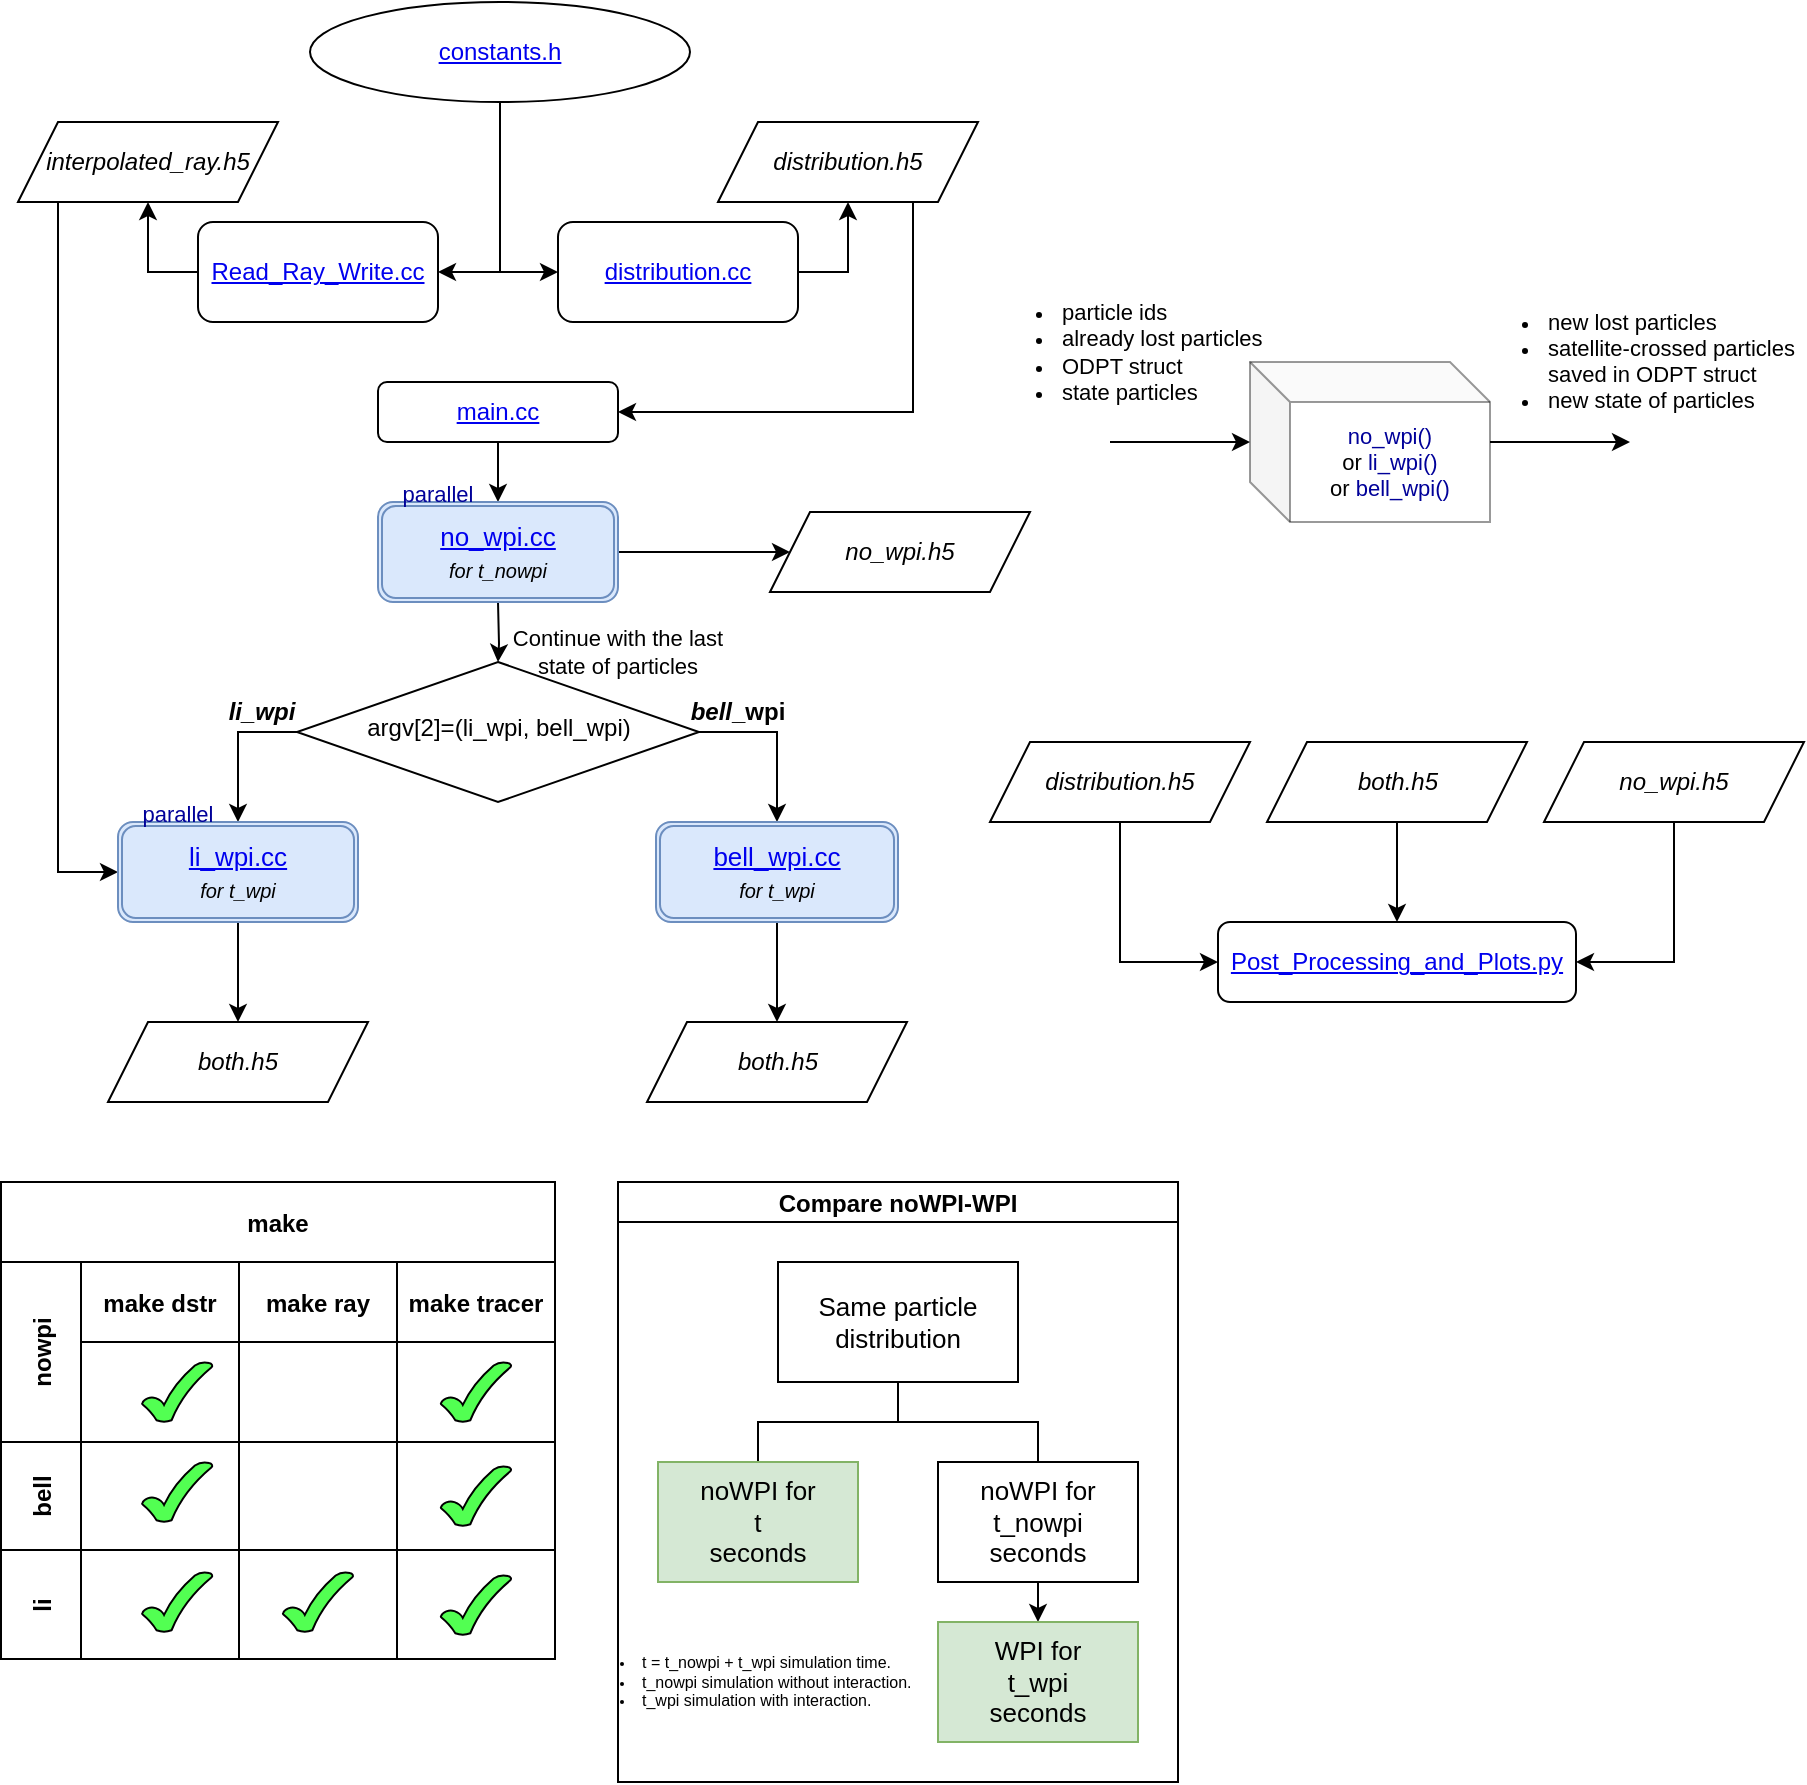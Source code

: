 <mxfile version="16.5.6" type="github">
  <diagram id="C5RBs43oDa-KdzZeNtuy" name="Page-1">
    <mxGraphModel dx="723" dy="355" grid="1" gridSize="10" guides="1" tooltips="1" connect="1" arrows="1" fold="1" page="1" pageScale="1" pageWidth="827" pageHeight="1169" math="0" shadow="0">
      <root>
        <mxCell id="WIyWlLk6GJQsqaUBKTNV-0" />
        <mxCell id="WIyWlLk6GJQsqaUBKTNV-1" parent="WIyWlLk6GJQsqaUBKTNV-0" />
        <mxCell id="YKpsX4Ho8cr_-5MnQuur-56" style="edgeStyle=orthogonalEdgeStyle;rounded=0;orthogonalLoop=1;jettySize=auto;html=1;exitX=0;exitY=0.5;exitDx=0;exitDy=0;entryX=0.5;entryY=1;entryDx=0;entryDy=0;fontSize=11;" parent="WIyWlLk6GJQsqaUBKTNV-1" source="WIyWlLk6GJQsqaUBKTNV-3" target="YKpsX4Ho8cr_-5MnQuur-53" edge="1">
          <mxGeometry relative="1" as="geometry" />
        </mxCell>
        <mxCell id="WIyWlLk6GJQsqaUBKTNV-3" value="&lt;a href=&quot;https://github.com/Vasichar11/Particle-Tracing-Earth/blob/main/Telescope/src/interpolation/Read_Ray_Write.cc&quot;&gt;Read_Ray_Write.cc&lt;/a&gt;" style="rounded=1;whiteSpace=wrap;html=1;fontSize=12;glass=0;strokeWidth=1;shadow=0;" parent="WIyWlLk6GJQsqaUBKTNV-1" vertex="1">
          <mxGeometry x="120" y="160" width="120" height="50" as="geometry" />
        </mxCell>
        <mxCell id="YKpsX4Ho8cr_-5MnQuur-57" style="edgeStyle=orthogonalEdgeStyle;rounded=0;orthogonalLoop=1;jettySize=auto;html=1;exitX=1;exitY=0.5;exitDx=0;exitDy=0;entryX=0.5;entryY=1;entryDx=0;entryDy=0;fontSize=11;" parent="WIyWlLk6GJQsqaUBKTNV-1" source="WIyWlLk6GJQsqaUBKTNV-7" target="YKpsX4Ho8cr_-5MnQuur-55" edge="1">
          <mxGeometry relative="1" as="geometry" />
        </mxCell>
        <mxCell id="WIyWlLk6GJQsqaUBKTNV-7" value="&lt;a href=&quot;https://github.com/Vasichar11/Particle-Tracing-Earth/blob/main/Telescope/src/distribution/distribution.cc&quot;&gt;distribution.cc&lt;/a&gt;" style="rounded=1;whiteSpace=wrap;html=1;fontSize=12;glass=0;strokeWidth=1;shadow=0;" parent="WIyWlLk6GJQsqaUBKTNV-1" vertex="1">
          <mxGeometry x="300" y="160" width="120" height="50" as="geometry" />
        </mxCell>
        <mxCell id="YKpsX4Ho8cr_-5MnQuur-24" style="edgeStyle=orthogonalEdgeStyle;rounded=0;orthogonalLoop=1;jettySize=auto;html=1;exitX=0.5;exitY=1;exitDx=0;exitDy=0;entryX=0.5;entryY=0;entryDx=0;entryDy=0;" parent="WIyWlLk6GJQsqaUBKTNV-1" source="WIyWlLk6GJQsqaUBKTNV-11" edge="1">
          <mxGeometry relative="1" as="geometry">
            <mxPoint x="270" y="300" as="targetPoint" />
          </mxGeometry>
        </mxCell>
        <mxCell id="WIyWlLk6GJQsqaUBKTNV-11" value="&lt;a href=&quot;https://github.com/Vasichar11/Particle-Tracing-Earth/blob/main/Telescope/src/tracer/main.cc&quot;&gt;main.cc&lt;/a&gt;" style="rounded=1;whiteSpace=wrap;html=1;fontSize=12;glass=0;strokeWidth=1;shadow=0;" parent="WIyWlLk6GJQsqaUBKTNV-1" vertex="1">
          <mxGeometry x="210" y="240" width="120" height="30" as="geometry" />
        </mxCell>
        <mxCell id="YKpsX4Ho8cr_-5MnQuur-46" style="edgeStyle=orthogonalEdgeStyle;rounded=0;orthogonalLoop=1;jettySize=auto;html=1;exitX=0.5;exitY=1;exitDx=0;exitDy=0;fontSize=12;" parent="WIyWlLk6GJQsqaUBKTNV-1" target="YKpsX4Ho8cr_-5MnQuur-4" edge="1">
          <mxGeometry relative="1" as="geometry">
            <mxPoint x="270" y="350" as="sourcePoint" />
          </mxGeometry>
        </mxCell>
        <mxCell id="j9RpM40QB2oZLk69nVbn-7" style="edgeStyle=orthogonalEdgeStyle;rounded=0;orthogonalLoop=1;jettySize=auto;html=1;exitX=1;exitY=0.5;exitDx=0;exitDy=0;entryX=0.5;entryY=0;entryDx=0;entryDy=0;fontSize=13;" parent="WIyWlLk6GJQsqaUBKTNV-1" source="YKpsX4Ho8cr_-5MnQuur-4" target="j9RpM40QB2oZLk69nVbn-3" edge="1">
          <mxGeometry relative="1" as="geometry" />
        </mxCell>
        <mxCell id="j9RpM40QB2oZLk69nVbn-10" style="edgeStyle=orthogonalEdgeStyle;rounded=0;orthogonalLoop=1;jettySize=auto;html=1;exitX=0;exitY=0.5;exitDx=0;exitDy=0;entryX=0.5;entryY=0;entryDx=0;entryDy=0;fontSize=13;" parent="WIyWlLk6GJQsqaUBKTNV-1" source="YKpsX4Ho8cr_-5MnQuur-4" target="j9RpM40QB2oZLk69nVbn-8" edge="1">
          <mxGeometry relative="1" as="geometry" />
        </mxCell>
        <mxCell id="YKpsX4Ho8cr_-5MnQuur-4" value="&lt;div&gt;argv[2]=(li_wpi, bell_wpi)&lt;br&gt;&lt;/div&gt;" style="rhombus;whiteSpace=wrap;html=1;shadow=0;fontFamily=Helvetica;fontSize=12;align=center;strokeWidth=1;spacing=6;spacingTop=-4;" parent="WIyWlLk6GJQsqaUBKTNV-1" vertex="1">
          <mxGeometry x="169.5" y="380" width="201" height="70" as="geometry" />
        </mxCell>
        <mxCell id="YKpsX4Ho8cr_-5MnQuur-29" value="&lt;a href=&quot;https://github.com/Vasichar11/Particle-Tracing-Earth/blob/main/Telescope/Post_processing_and_Plots.py&quot;&gt;Post_Processing_and_Plots.py&lt;/a&gt;" style="rounded=1;whiteSpace=wrap;html=1;fontSize=12;glass=0;strokeWidth=1;shadow=0;" parent="WIyWlLk6GJQsqaUBKTNV-1" vertex="1">
          <mxGeometry x="630" y="510" width="179" height="40" as="geometry" />
        </mxCell>
        <mxCell id="YKpsX4Ho8cr_-5MnQuur-38" value="&lt;b&gt;&lt;i&gt;bell&lt;/i&gt;_wpi&lt;/b&gt;" style="text;html=1;strokeColor=none;fillColor=none;align=center;verticalAlign=middle;whiteSpace=wrap;rounded=0;fontSize=12;" parent="WIyWlLk6GJQsqaUBKTNV-1" vertex="1">
          <mxGeometry x="360" y="390" width="60" height="30" as="geometry" />
        </mxCell>
        <mxCell id="YKpsX4Ho8cr_-5MnQuur-39" value="&lt;i&gt;&lt;b&gt;li_wpi&lt;/b&gt;&lt;/i&gt;" style="text;html=1;strokeColor=none;fillColor=none;align=center;verticalAlign=middle;whiteSpace=wrap;rounded=0;fontSize=12;" parent="WIyWlLk6GJQsqaUBKTNV-1" vertex="1">
          <mxGeometry x="121.5" y="390" width="60" height="30" as="geometry" />
        </mxCell>
        <mxCell id="YKpsX4Ho8cr_-5MnQuur-51" style="edgeStyle=orthogonalEdgeStyle;rounded=0;orthogonalLoop=1;jettySize=auto;html=1;exitX=0.5;exitY=1;exitDx=0;exitDy=0;entryX=0;entryY=0.5;entryDx=0;entryDy=0;fontSize=12;" parent="WIyWlLk6GJQsqaUBKTNV-1" source="YKpsX4Ho8cr_-5MnQuur-50" target="WIyWlLk6GJQsqaUBKTNV-7" edge="1">
          <mxGeometry relative="1" as="geometry" />
        </mxCell>
        <mxCell id="j9RpM40QB2oZLk69nVbn-14" style="edgeStyle=orthogonalEdgeStyle;rounded=0;orthogonalLoop=1;jettySize=auto;html=1;exitX=0.5;exitY=1;exitDx=0;exitDy=0;entryX=1;entryY=0.5;entryDx=0;entryDy=0;fontSize=11;fontColor=#000099;" parent="WIyWlLk6GJQsqaUBKTNV-1" source="YKpsX4Ho8cr_-5MnQuur-50" target="WIyWlLk6GJQsqaUBKTNV-3" edge="1">
          <mxGeometry relative="1" as="geometry" />
        </mxCell>
        <mxCell id="YKpsX4Ho8cr_-5MnQuur-50" value="&lt;a href=&quot;https://github.com/Vasichar11/Particle-Tracing-Earth/blob/main/Telescope/src/headers/constants.h&quot;&gt;constants.h&lt;/a&gt;" style="ellipse;whiteSpace=wrap;html=1;fontSize=12;" parent="WIyWlLk6GJQsqaUBKTNV-1" vertex="1">
          <mxGeometry x="176" y="50" width="190" height="50" as="geometry" />
        </mxCell>
        <mxCell id="YKpsX4Ho8cr_-5MnQuur-65" style="edgeStyle=orthogonalEdgeStyle;rounded=0;orthogonalLoop=1;jettySize=auto;html=1;exitX=0.25;exitY=1;exitDx=0;exitDy=0;entryX=0;entryY=0.5;entryDx=0;entryDy=0;fontSize=11;" parent="WIyWlLk6GJQsqaUBKTNV-1" source="YKpsX4Ho8cr_-5MnQuur-53" target="j9RpM40QB2oZLk69nVbn-8" edge="1">
          <mxGeometry relative="1" as="geometry">
            <Array as="points">
              <mxPoint x="50" y="150" />
              <mxPoint x="50" y="485" />
            </Array>
            <mxPoint x="70" y="460" as="targetPoint" />
          </mxGeometry>
        </mxCell>
        <mxCell id="YKpsX4Ho8cr_-5MnQuur-53" value="&lt;div&gt;&lt;font style=&quot;font-size: 12px&quot;&gt;&lt;i&gt;interpolated_ray.h5 &lt;br&gt;&lt;/i&gt;&lt;/font&gt;&lt;/div&gt;" style="shape=parallelogram;perimeter=parallelogramPerimeter;whiteSpace=wrap;html=1;fixedSize=1;fontSize=12;" parent="WIyWlLk6GJQsqaUBKTNV-1" vertex="1">
          <mxGeometry x="30" y="110" width="130" height="40" as="geometry" />
        </mxCell>
        <mxCell id="YKpsX4Ho8cr_-5MnQuur-58" style="edgeStyle=orthogonalEdgeStyle;rounded=0;orthogonalLoop=1;jettySize=auto;html=1;exitX=0.75;exitY=1;exitDx=0;exitDy=0;entryX=1;entryY=0.5;entryDx=0;entryDy=0;fontSize=11;" parent="WIyWlLk6GJQsqaUBKTNV-1" source="YKpsX4Ho8cr_-5MnQuur-55" target="WIyWlLk6GJQsqaUBKTNV-11" edge="1">
          <mxGeometry relative="1" as="geometry" />
        </mxCell>
        <mxCell id="YKpsX4Ho8cr_-5MnQuur-55" value="&lt;div&gt;&lt;font style=&quot;font-size: 12px&quot;&gt;&lt;i&gt;&lt;font style=&quot;font-size: 12px&quot;&gt;distribution.h5&lt;br&gt;&lt;/font&gt;&lt;/i&gt;&lt;/font&gt;&lt;/div&gt;" style="shape=parallelogram;perimeter=parallelogramPerimeter;whiteSpace=wrap;html=1;fixedSize=1;fontSize=12;" parent="WIyWlLk6GJQsqaUBKTNV-1" vertex="1">
          <mxGeometry x="380" y="110" width="130" height="40" as="geometry" />
        </mxCell>
        <mxCell id="YKpsX4Ho8cr_-5MnQuur-64" value="Continue with the last state of particles" style="text;html=1;strokeColor=none;fillColor=none;align=center;verticalAlign=middle;whiteSpace=wrap;rounded=0;fontSize=11;" parent="WIyWlLk6GJQsqaUBKTNV-1" vertex="1">
          <mxGeometry x="270" y="360" width="120" height="30" as="geometry" />
        </mxCell>
        <mxCell id="-YGpuqABr9hIoaa6Peu--0" value="make" style="shape=table;childLayout=tableLayout;startSize=40;collapsible=0;recursiveResize=0;expand=0;fontStyle=1;" parent="WIyWlLk6GJQsqaUBKTNV-1" vertex="1">
          <mxGeometry x="21.5" y="640" width="277" height="238.5" as="geometry" />
        </mxCell>
        <mxCell id="-YGpuqABr9hIoaa6Peu--1" value="nowpi" style="shape=tableRow;horizontal=0;startSize=40;swimlaneHead=0;swimlaneBody=0;top=0;left=0;bottom=0;right=0;dropTarget=0;fillColor=none;collapsible=0;recursiveResize=0;expand=0;fontStyle=1;" parent="-YGpuqABr9hIoaa6Peu--0" vertex="1">
          <mxGeometry y="40" width="277" height="90" as="geometry" />
        </mxCell>
        <mxCell id="-YGpuqABr9hIoaa6Peu--2" value="make dstr" style="swimlane;swimlaneHead=0;swimlaneBody=0;fontStyle=0;connectable=0;fillColor=none;startSize=40;collapsible=0;recursiveResize=0;expand=0;fontStyle=1;" parent="-YGpuqABr9hIoaa6Peu--1" vertex="1">
          <mxGeometry x="40" width="79" height="90" as="geometry">
            <mxRectangle width="79" height="90" as="alternateBounds" />
          </mxGeometry>
        </mxCell>
        <mxCell id="-YGpuqABr9hIoaa6Peu--19" value="" style="verticalLabelPosition=bottom;verticalAlign=top;html=1;shape=mxgraph.basic.tick;fillColor=#52FF52;" parent="-YGpuqABr9hIoaa6Peu--2" vertex="1">
          <mxGeometry x="30.53" y="50" width="35.19" height="30" as="geometry" />
        </mxCell>
        <mxCell id="-YGpuqABr9hIoaa6Peu--3" value="make ray" style="swimlane;swimlaneHead=0;swimlaneBody=0;fontStyle=0;connectable=0;fillColor=none;startSize=40;collapsible=0;recursiveResize=0;expand=0;fontStyle=1;" parent="-YGpuqABr9hIoaa6Peu--1" vertex="1">
          <mxGeometry x="119" width="79" height="90" as="geometry">
            <mxRectangle width="79" height="90" as="alternateBounds" />
          </mxGeometry>
        </mxCell>
        <mxCell id="-YGpuqABr9hIoaa6Peu--4" value="make tracer" style="swimlane;swimlaneHead=0;swimlaneBody=0;fontStyle=0;connectable=0;fillColor=none;startSize=40;collapsible=0;recursiveResize=0;expand=0;fontStyle=1;" parent="-YGpuqABr9hIoaa6Peu--1" vertex="1">
          <mxGeometry x="198" width="79" height="90" as="geometry">
            <mxRectangle width="79" height="90" as="alternateBounds" />
          </mxGeometry>
        </mxCell>
        <mxCell id="-YGpuqABr9hIoaa6Peu--24" value="" style="verticalLabelPosition=bottom;verticalAlign=top;html=1;shape=mxgraph.basic.tick;fillColor=#52FF52;" parent="-YGpuqABr9hIoaa6Peu--4" vertex="1">
          <mxGeometry x="21.91" y="50" width="35.19" height="30" as="geometry" />
        </mxCell>
        <mxCell id="-YGpuqABr9hIoaa6Peu--5" value="bell" style="shape=tableRow;horizontal=0;startSize=40;swimlaneHead=0;swimlaneBody=0;top=0;left=0;bottom=0;right=0;dropTarget=0;fillColor=none;collapsible=0;recursiveResize=0;expand=0;fontStyle=1;" parent="-YGpuqABr9hIoaa6Peu--0" vertex="1">
          <mxGeometry y="130" width="277" height="54" as="geometry" />
        </mxCell>
        <mxCell id="-YGpuqABr9hIoaa6Peu--6" value="" style="swimlane;swimlaneHead=0;swimlaneBody=0;fontStyle=0;connectable=0;fillColor=none;startSize=0;collapsible=0;recursiveResize=0;expand=0;fontStyle=1;" parent="-YGpuqABr9hIoaa6Peu--5" vertex="1">
          <mxGeometry x="40" width="79" height="54" as="geometry">
            <mxRectangle width="79" height="54" as="alternateBounds" />
          </mxGeometry>
        </mxCell>
        <mxCell id="-YGpuqABr9hIoaa6Peu--21" value="" style="verticalLabelPosition=bottom;verticalAlign=top;html=1;shape=mxgraph.basic.tick;fillColor=#52FF52;" parent="-YGpuqABr9hIoaa6Peu--6" vertex="1">
          <mxGeometry x="30.53" y="10" width="35.19" height="30" as="geometry" />
        </mxCell>
        <mxCell id="-YGpuqABr9hIoaa6Peu--7" value="" style="swimlane;swimlaneHead=0;swimlaneBody=0;fontStyle=0;connectable=0;fillColor=none;startSize=0;collapsible=0;recursiveResize=0;expand=0;fontStyle=1;" parent="-YGpuqABr9hIoaa6Peu--5" vertex="1">
          <mxGeometry x="119" width="79" height="54" as="geometry">
            <mxRectangle width="79" height="54" as="alternateBounds" />
          </mxGeometry>
        </mxCell>
        <mxCell id="-YGpuqABr9hIoaa6Peu--8" value="" style="swimlane;swimlaneHead=0;swimlaneBody=0;fontStyle=0;connectable=0;fillColor=none;startSize=0;collapsible=0;recursiveResize=0;expand=0;fontStyle=1;" parent="-YGpuqABr9hIoaa6Peu--5" vertex="1">
          <mxGeometry x="198" width="79" height="54" as="geometry">
            <mxRectangle width="79" height="54" as="alternateBounds" />
          </mxGeometry>
        </mxCell>
        <mxCell id="-YGpuqABr9hIoaa6Peu--23" value="" style="verticalLabelPosition=bottom;verticalAlign=top;html=1;shape=mxgraph.basic.tick;fillColor=#52FF52;" parent="-YGpuqABr9hIoaa6Peu--8" vertex="1">
          <mxGeometry x="21.91" y="12" width="35.19" height="30" as="geometry" />
        </mxCell>
        <mxCell id="-YGpuqABr9hIoaa6Peu--9" value="li" style="shape=tableRow;horizontal=0;startSize=40;swimlaneHead=0;swimlaneBody=0;top=0;left=0;bottom=0;right=0;dropTarget=0;fillColor=none;collapsible=0;recursiveResize=0;expand=0;fontStyle=1;" parent="-YGpuqABr9hIoaa6Peu--0" vertex="1">
          <mxGeometry y="184" width="277" height="55" as="geometry" />
        </mxCell>
        <mxCell id="-YGpuqABr9hIoaa6Peu--10" value="" style="swimlane;swimlaneHead=0;swimlaneBody=0;fontStyle=0;connectable=0;fillColor=none;startSize=0;collapsible=0;recursiveResize=0;expand=0;fontStyle=1;" parent="-YGpuqABr9hIoaa6Peu--9" vertex="1">
          <mxGeometry x="40" width="79" height="55" as="geometry">
            <mxRectangle width="79" height="55" as="alternateBounds" />
          </mxGeometry>
        </mxCell>
        <mxCell id="-YGpuqABr9hIoaa6Peu--20" value="" style="verticalLabelPosition=bottom;verticalAlign=top;html=1;shape=mxgraph.basic.tick;fillColor=#52FF52;" parent="-YGpuqABr9hIoaa6Peu--10" vertex="1">
          <mxGeometry x="30.53" y="11" width="35.19" height="30" as="geometry" />
        </mxCell>
        <mxCell id="-YGpuqABr9hIoaa6Peu--11" value="" style="swimlane;swimlaneHead=0;swimlaneBody=0;fontStyle=0;connectable=0;fillColor=none;startSize=0;collapsible=0;recursiveResize=0;expand=0;fontStyle=1;" parent="-YGpuqABr9hIoaa6Peu--9" vertex="1">
          <mxGeometry x="119" width="79" height="55" as="geometry">
            <mxRectangle width="79" height="55" as="alternateBounds" />
          </mxGeometry>
        </mxCell>
        <mxCell id="-YGpuqABr9hIoaa6Peu--25" value="" style="verticalLabelPosition=bottom;verticalAlign=top;html=1;shape=mxgraph.basic.tick;fillColor=#52FF52;" parent="-YGpuqABr9hIoaa6Peu--11" vertex="1">
          <mxGeometry x="21.91" y="11" width="35.19" height="30" as="geometry" />
        </mxCell>
        <mxCell id="-YGpuqABr9hIoaa6Peu--12" value="" style="swimlane;swimlaneHead=0;swimlaneBody=0;fontStyle=0;connectable=0;fillColor=none;startSize=0;collapsible=0;recursiveResize=0;expand=0;fontStyle=1;" parent="-YGpuqABr9hIoaa6Peu--9" vertex="1">
          <mxGeometry x="198" width="79" height="55" as="geometry">
            <mxRectangle width="79" height="55" as="alternateBounds" />
          </mxGeometry>
        </mxCell>
        <mxCell id="-YGpuqABr9hIoaa6Peu--22" value="" style="verticalLabelPosition=bottom;verticalAlign=top;html=1;shape=mxgraph.basic.tick;fillColor=#52FF52;" parent="-YGpuqABr9hIoaa6Peu--12" vertex="1">
          <mxGeometry x="21.91" y="12.5" width="35.19" height="30" as="geometry" />
        </mxCell>
        <mxCell id="-YGpuqABr9hIoaa6Peu--100" value="&lt;ul&gt;&lt;li&gt;&lt;br&gt;&lt;/li&gt;&lt;/ul&gt;" style="text;strokeColor=none;fillColor=none;html=1;whiteSpace=wrap;verticalAlign=middle;overflow=hidden;" parent="WIyWlLk6GJQsqaUBKTNV-1" vertex="1">
          <mxGeometry x="436" y="655" width="100" height="80" as="geometry" />
        </mxCell>
        <mxCell id="-YGpuqABr9hIoaa6Peu--101" value="Compare noWPI-WPI" style="swimlane;startSize=20;horizontal=1;containerType=tree;newEdgeStyle={&quot;edgeStyle&quot;:&quot;elbowEdgeStyle&quot;,&quot;startArrow&quot;:&quot;none&quot;,&quot;endArrow&quot;:&quot;none&quot;};fillColor=#FFFFFF;" parent="WIyWlLk6GJQsqaUBKTNV-1" vertex="1">
          <mxGeometry x="330" y="640" width="280" height="300" as="geometry" />
        </mxCell>
        <mxCell id="-YGpuqABr9hIoaa6Peu--102" value="" style="edgeStyle=elbowEdgeStyle;elbow=vertical;startArrow=none;endArrow=none;rounded=0;" parent="-YGpuqABr9hIoaa6Peu--101" source="-YGpuqABr9hIoaa6Peu--104" target="-YGpuqABr9hIoaa6Peu--105" edge="1">
          <mxGeometry relative="1" as="geometry" />
        </mxCell>
        <mxCell id="-YGpuqABr9hIoaa6Peu--103" value="" style="edgeStyle=elbowEdgeStyle;elbow=vertical;startArrow=none;endArrow=none;rounded=0;" parent="-YGpuqABr9hIoaa6Peu--101" source="-YGpuqABr9hIoaa6Peu--104" target="-YGpuqABr9hIoaa6Peu--106" edge="1">
          <mxGeometry relative="1" as="geometry" />
        </mxCell>
        <UserObject label="&lt;font style=&quot;font-size: 13px&quot;&gt;Same particle distribution&lt;/font&gt;" treeRoot="1" id="-YGpuqABr9hIoaa6Peu--104">
          <mxCell style="whiteSpace=wrap;html=1;align=center;treeFolding=1;treeMoving=1;newEdgeStyle={&quot;edgeStyle&quot;:&quot;elbowEdgeStyle&quot;,&quot;startArrow&quot;:&quot;none&quot;,&quot;endArrow&quot;:&quot;none&quot;};fillColor=#FFFFFF;" parent="-YGpuqABr9hIoaa6Peu--101" vertex="1">
            <mxGeometry x="80" y="40" width="120" height="60" as="geometry" />
          </mxCell>
        </UserObject>
        <mxCell id="-YGpuqABr9hIoaa6Peu--105" value="&lt;div style=&quot;font-size: 13px&quot;&gt;&lt;font style=&quot;font-size: 13px&quot;&gt;noWPI for &lt;br&gt;&lt;/font&gt;&lt;/div&gt;&lt;div style=&quot;font-size: 13px&quot;&gt;&lt;font style=&quot;font-size: 13px&quot;&gt;t&lt;br&gt;&lt;/font&gt;&lt;/div&gt;&lt;div style=&quot;font-size: 13px&quot;&gt;&lt;font style=&quot;font-size: 13px&quot;&gt;seconds&lt;br&gt;&lt;/font&gt;&lt;/div&gt;" style="whiteSpace=wrap;html=1;align=center;verticalAlign=middle;treeFolding=1;treeMoving=1;newEdgeStyle={&quot;edgeStyle&quot;:&quot;elbowEdgeStyle&quot;,&quot;startArrow&quot;:&quot;none&quot;,&quot;endArrow&quot;:&quot;none&quot;};fillColor=#d5e8d4;strokeColor=#82b366;" parent="-YGpuqABr9hIoaa6Peu--101" vertex="1">
          <mxGeometry x="20" y="140" width="100" height="60" as="geometry" />
        </mxCell>
        <mxCell id="-YGpuqABr9hIoaa6Peu--108" style="edgeStyle=orthogonalEdgeStyle;rounded=0;orthogonalLoop=1;jettySize=auto;html=1;exitX=0.5;exitY=1;exitDx=0;exitDy=0;entryX=0.5;entryY=0;entryDx=0;entryDy=0;fontSize=13;" parent="-YGpuqABr9hIoaa6Peu--101" source="-YGpuqABr9hIoaa6Peu--106" target="-YGpuqABr9hIoaa6Peu--107" edge="1">
          <mxGeometry relative="1" as="geometry" />
        </mxCell>
        <mxCell id="-YGpuqABr9hIoaa6Peu--106" value="&lt;div style=&quot;font-size: 13px&quot;&gt;&lt;font style=&quot;font-size: 13px&quot;&gt;noWPI for &lt;br&gt;&lt;/font&gt;&lt;/div&gt;&lt;div style=&quot;font-size: 13px&quot;&gt;&lt;font style=&quot;font-size: 13px&quot;&gt;t_nowpi &lt;br&gt;&lt;/font&gt;&lt;/div&gt;&lt;div style=&quot;font-size: 13px&quot;&gt;&lt;font style=&quot;font-size: 13px&quot;&gt;seconds&lt;/font&gt;&lt;/div&gt;" style="whiteSpace=wrap;html=1;align=center;verticalAlign=middle;treeFolding=1;treeMoving=1;newEdgeStyle={&quot;edgeStyle&quot;:&quot;elbowEdgeStyle&quot;,&quot;startArrow&quot;:&quot;none&quot;,&quot;endArrow&quot;:&quot;none&quot;};fillColor=#FFFFFF;" parent="-YGpuqABr9hIoaa6Peu--101" vertex="1">
          <mxGeometry x="160" y="140" width="100" height="60" as="geometry" />
        </mxCell>
        <mxCell id="-YGpuqABr9hIoaa6Peu--107" value="&lt;div style=&quot;font-size: 13px&quot;&gt;&lt;font style=&quot;font-size: 13px&quot;&gt;WPI for&lt;/font&gt;&lt;/div&gt;&lt;div style=&quot;font-size: 13px&quot;&gt;&lt;font style=&quot;font-size: 13px&quot;&gt;t_wpi &lt;br&gt;&lt;/font&gt;&lt;/div&gt;&lt;div style=&quot;font-size: 13px&quot;&gt;&lt;font style=&quot;font-size: 13px&quot;&gt;seconds&lt;br&gt;&lt;/font&gt;&lt;/div&gt;" style="whiteSpace=wrap;html=1;align=center;verticalAlign=middle;treeFolding=1;treeMoving=1;newEdgeStyle={&quot;edgeStyle&quot;:&quot;elbowEdgeStyle&quot;,&quot;startArrow&quot;:&quot;none&quot;,&quot;endArrow&quot;:&quot;none&quot;};fillColor=#d5e8d4;strokeColor=#82b366;" parent="-YGpuqABr9hIoaa6Peu--101" vertex="1">
          <mxGeometry x="160" y="220" width="100" height="60" as="geometry" />
        </mxCell>
        <mxCell id="-YGpuqABr9hIoaa6Peu--109" value="&lt;ul style=&quot;font-size: 8px&quot;&gt;&lt;li&gt;&lt;font style=&quot;font-size: 8px&quot;&gt;t = t_nowpi + t_wpi simulation time.&lt;br&gt;&lt;/font&gt;&lt;/li&gt;&lt;li&gt;&lt;font style=&quot;font-size: 8px&quot;&gt;t_nowpi simulation without interaction.&lt;br&gt;&lt;/font&gt;&lt;/li&gt;&lt;li&gt;&lt;font style=&quot;font-size: 8px&quot;&gt;t_wpi simulation with interaction.&lt;br&gt;&lt;/font&gt;&lt;/li&gt;&lt;/ul&gt;" style="text;strokeColor=none;fillColor=none;html=1;whiteSpace=wrap;verticalAlign=middle;overflow=hidden;fontSize=13;" parent="-YGpuqABr9hIoaa6Peu--101" vertex="1">
          <mxGeometry x="-30" y="205" width="200" height="90" as="geometry" />
        </mxCell>
        <mxCell id="_-sZunUBoSVdFQu77xVK-7" style="edgeStyle=orthogonalEdgeStyle;rounded=0;orthogonalLoop=1;jettySize=auto;html=1;exitX=0.5;exitY=1;exitDx=0;exitDy=0;entryX=0.5;entryY=0;entryDx=0;entryDy=0;fontSize=12;" edge="1" parent="WIyWlLk6GJQsqaUBKTNV-1" source="j9RpM40QB2oZLk69nVbn-3" target="_-sZunUBoSVdFQu77xVK-5">
          <mxGeometry relative="1" as="geometry" />
        </mxCell>
        <mxCell id="j9RpM40QB2oZLk69nVbn-3" value="&lt;div&gt;&lt;a href=&quot;https://github.com/Vasichar11/Particle-Tracing-Earth/blob/main/Telescope/src/tracer/bell_wpi.cc&quot;&gt;bell_wpi.cc&lt;/a&gt;&lt;/div&gt;&lt;div&gt;&lt;font style=&quot;font-size: 10px&quot;&gt;&lt;i&gt;for t_wpi&lt;/i&gt;&lt;/font&gt;&lt;/div&gt;" style="shape=ext;double=1;rounded=1;whiteSpace=wrap;html=1;fontSize=13;fillColor=#dae8fc;strokeColor=#6c8ebf;" parent="WIyWlLk6GJQsqaUBKTNV-1" vertex="1">
          <mxGeometry x="349" y="460" width="121" height="50" as="geometry" />
        </mxCell>
        <mxCell id="_-sZunUBoSVdFQu77xVK-8" style="edgeStyle=orthogonalEdgeStyle;rounded=0;orthogonalLoop=1;jettySize=auto;html=1;exitX=0.5;exitY=1;exitDx=0;exitDy=0;entryX=0.5;entryY=0;entryDx=0;entryDy=0;fontSize=12;" edge="1" parent="WIyWlLk6GJQsqaUBKTNV-1" source="j9RpM40QB2oZLk69nVbn-8" target="_-sZunUBoSVdFQu77xVK-1">
          <mxGeometry relative="1" as="geometry" />
        </mxCell>
        <mxCell id="j9RpM40QB2oZLk69nVbn-8" value="&lt;div&gt;&lt;a href=&quot;https://github.com/Vasichar11/Particle-Tracing-Earth/blob/main/Telescope/src/tracer/li_wpi.cc&quot;&gt;li_wpi.cc&lt;/a&gt;&lt;/div&gt;&lt;div&gt;&lt;font style=&quot;font-size: 10px&quot;&gt;&lt;i&gt;for t_wpi&lt;/i&gt;&lt;/font&gt;&lt;/div&gt;" style="shape=ext;double=1;rounded=1;whiteSpace=wrap;html=1;fontSize=13;fillColor=#dae8fc;strokeColor=#6c8ebf;" parent="WIyWlLk6GJQsqaUBKTNV-1" vertex="1">
          <mxGeometry x="80" y="460" width="120" height="50" as="geometry" />
        </mxCell>
        <mxCell id="j9RpM40QB2oZLk69nVbn-13" value="&lt;font style=&quot;font-size: 11px&quot; color=&quot;#000099&quot;&gt;parallel&lt;/font&gt;" style="text;html=1;strokeColor=none;fillColor=none;align=center;verticalAlign=middle;whiteSpace=wrap;rounded=0;fontSize=13;opacity=40;" parent="WIyWlLk6GJQsqaUBKTNV-1" vertex="1">
          <mxGeometry x="80" y="440" width="60" height="30" as="geometry" />
        </mxCell>
        <mxCell id="_-sZunUBoSVdFQu77xVK-2" style="edgeStyle=orthogonalEdgeStyle;rounded=0;orthogonalLoop=1;jettySize=auto;html=1;exitX=1;exitY=0.5;exitDx=0;exitDy=0;entryX=0;entryY=0.5;entryDx=0;entryDy=0;" edge="1" parent="WIyWlLk6GJQsqaUBKTNV-1" source="j9RpM40QB2oZLk69nVbn-15" target="_-sZunUBoSVdFQu77xVK-0">
          <mxGeometry relative="1" as="geometry" />
        </mxCell>
        <mxCell id="j9RpM40QB2oZLk69nVbn-15" value="&lt;div&gt;&lt;a href=&quot;https://github.com/Vasichar11/Particle-Tracing-Earth/blob/main/Telescope/src/tracer/no_wpi.cc&quot;&gt;no_wpi.cc&lt;/a&gt;&lt;/div&gt;&lt;div&gt;&lt;font style=&quot;font-size: 10px&quot;&gt;&lt;i&gt;for t_nowpi&lt;/i&gt;&lt;/font&gt;&lt;/div&gt;" style="shape=ext;double=1;rounded=1;whiteSpace=wrap;html=1;fontSize=13;fillColor=#dae8fc;strokeColor=#6c8ebf;" parent="WIyWlLk6GJQsqaUBKTNV-1" vertex="1">
          <mxGeometry x="210" y="300" width="120" height="50" as="geometry" />
        </mxCell>
        <mxCell id="j9RpM40QB2oZLk69nVbn-16" value="&lt;font style=&quot;font-size: 11px&quot; color=&quot;#000099&quot;&gt;parallel&lt;/font&gt;" style="text;html=1;strokeColor=none;fillColor=none;align=center;verticalAlign=middle;whiteSpace=wrap;rounded=0;fontSize=13;opacity=40;" parent="WIyWlLk6GJQsqaUBKTNV-1" vertex="1">
          <mxGeometry x="210" y="280" width="60" height="30" as="geometry" />
        </mxCell>
        <mxCell id="j9RpM40QB2oZLk69nVbn-23" value="&lt;div&gt;no_wpi()&lt;/div&gt;&lt;div&gt;&lt;font color=&quot;#000000&quot;&gt;or&lt;/font&gt; li_wpi()&lt;/div&gt;&lt;div&gt;&lt;font color=&quot;#000000&quot;&gt;or&lt;/font&gt; bell_wpi()&lt;/div&gt;" style="shape=cube;whiteSpace=wrap;html=1;boundedLbl=1;backgroundOutline=1;darkOpacity=0.05;darkOpacity2=0.1;fontSize=11;fontColor=#000099;opacity=40;" parent="WIyWlLk6GJQsqaUBKTNV-1" vertex="1">
          <mxGeometry x="646" y="230" width="120" height="80" as="geometry" />
        </mxCell>
        <mxCell id="j9RpM40QB2oZLk69nVbn-24" value="" style="endArrow=classic;html=1;rounded=0;fontSize=11;fontColor=#000000;" parent="WIyWlLk6GJQsqaUBKTNV-1" target="j9RpM40QB2oZLk69nVbn-23" edge="1">
          <mxGeometry width="50" height="50" relative="1" as="geometry">
            <mxPoint x="576" y="270" as="sourcePoint" />
            <mxPoint x="556" y="250" as="targetPoint" />
            <Array as="points" />
          </mxGeometry>
        </mxCell>
        <mxCell id="j9RpM40QB2oZLk69nVbn-25" value="" style="endArrow=classic;html=1;rounded=0;fontSize=11;fontColor=#000000;" parent="WIyWlLk6GJQsqaUBKTNV-1" edge="1">
          <mxGeometry width="50" height="50" relative="1" as="geometry">
            <mxPoint x="766" y="270" as="sourcePoint" />
            <mxPoint x="836" y="270" as="targetPoint" />
            <Array as="points" />
          </mxGeometry>
        </mxCell>
        <mxCell id="j9RpM40QB2oZLk69nVbn-27" value="&lt;ul&gt;&lt;li&gt;particle ids&lt;br&gt;&lt;/li&gt;&lt;li&gt;already lost particles&lt;br&gt;&lt;/li&gt;&lt;li&gt;ODPT struct&lt;br&gt;&lt;/li&gt;&lt;li&gt;state particles&lt;br&gt;&lt;/li&gt;&lt;/ul&gt;" style="text;strokeColor=none;fillColor=none;html=1;whiteSpace=wrap;verticalAlign=middle;overflow=hidden;fontSize=11;fontColor=#000000;opacity=40;" parent="WIyWlLk6GJQsqaUBKTNV-1" vertex="1">
          <mxGeometry x="510" y="180" width="160" height="90" as="geometry" />
        </mxCell>
        <mxCell id="j9RpM40QB2oZLk69nVbn-28" value="&lt;br&gt;&lt;ul&gt;&lt;li&gt;new lost particles&lt;br&gt;&lt;/li&gt;&lt;li&gt;satellite-crossed particles saved in ODPT struct&lt;br&gt;&lt;/li&gt;&lt;li&gt;new state of particles&lt;br&gt;&lt;/li&gt;&lt;/ul&gt;" style="text;strokeColor=none;fillColor=none;html=1;whiteSpace=wrap;verticalAlign=middle;overflow=hidden;fontSize=11;fontColor=#000000;opacity=40;" parent="WIyWlLk6GJQsqaUBKTNV-1" vertex="1">
          <mxGeometry x="753" y="175" width="170" height="95" as="geometry" />
        </mxCell>
        <mxCell id="_-sZunUBoSVdFQu77xVK-0" value="&lt;i&gt;no_wpi.h5&lt;/i&gt;" style="shape=parallelogram;perimeter=parallelogramPerimeter;whiteSpace=wrap;html=1;fixedSize=1;fontSize=12;" vertex="1" parent="WIyWlLk6GJQsqaUBKTNV-1">
          <mxGeometry x="406" y="305" width="130" height="40" as="geometry" />
        </mxCell>
        <mxCell id="_-sZunUBoSVdFQu77xVK-1" value="&lt;i&gt;both.h5&lt;/i&gt;" style="shape=parallelogram;perimeter=parallelogramPerimeter;whiteSpace=wrap;html=1;fixedSize=1;fontSize=12;" vertex="1" parent="WIyWlLk6GJQsqaUBKTNV-1">
          <mxGeometry x="75" y="560" width="130" height="40" as="geometry" />
        </mxCell>
        <mxCell id="_-sZunUBoSVdFQu77xVK-5" value="&lt;i&gt;both.h5&lt;/i&gt;" style="shape=parallelogram;perimeter=parallelogramPerimeter;whiteSpace=wrap;html=1;fixedSize=1;fontSize=12;" vertex="1" parent="WIyWlLk6GJQsqaUBKTNV-1">
          <mxGeometry x="344.5" y="560" width="130" height="40" as="geometry" />
        </mxCell>
        <mxCell id="_-sZunUBoSVdFQu77xVK-14" style="edgeStyle=orthogonalEdgeStyle;rounded=0;orthogonalLoop=1;jettySize=auto;html=1;exitX=0.5;exitY=1;exitDx=0;exitDy=0;entryX=1;entryY=0.5;entryDx=0;entryDy=0;fontSize=12;" edge="1" parent="WIyWlLk6GJQsqaUBKTNV-1" source="_-sZunUBoSVdFQu77xVK-9" target="YKpsX4Ho8cr_-5MnQuur-29">
          <mxGeometry relative="1" as="geometry" />
        </mxCell>
        <mxCell id="_-sZunUBoSVdFQu77xVK-9" value="&lt;i&gt;no_wpi.h5&lt;/i&gt;" style="shape=parallelogram;perimeter=parallelogramPerimeter;whiteSpace=wrap;html=1;fixedSize=1;fontSize=12;" vertex="1" parent="WIyWlLk6GJQsqaUBKTNV-1">
          <mxGeometry x="793" y="420" width="130" height="40" as="geometry" />
        </mxCell>
        <mxCell id="_-sZunUBoSVdFQu77xVK-13" style="edgeStyle=orthogonalEdgeStyle;rounded=0;orthogonalLoop=1;jettySize=auto;html=1;exitX=0.5;exitY=1;exitDx=0;exitDy=0;entryX=0.5;entryY=0;entryDx=0;entryDy=0;fontSize=12;" edge="1" parent="WIyWlLk6GJQsqaUBKTNV-1" source="_-sZunUBoSVdFQu77xVK-10" target="YKpsX4Ho8cr_-5MnQuur-29">
          <mxGeometry relative="1" as="geometry" />
        </mxCell>
        <mxCell id="_-sZunUBoSVdFQu77xVK-10" value="&lt;i&gt;both.h5&lt;/i&gt;" style="shape=parallelogram;perimeter=parallelogramPerimeter;whiteSpace=wrap;html=1;fixedSize=1;fontSize=12;" vertex="1" parent="WIyWlLk6GJQsqaUBKTNV-1">
          <mxGeometry x="654.5" y="420" width="130" height="40" as="geometry" />
        </mxCell>
        <mxCell id="_-sZunUBoSVdFQu77xVK-12" style="edgeStyle=orthogonalEdgeStyle;rounded=0;orthogonalLoop=1;jettySize=auto;html=1;exitX=0.5;exitY=1;exitDx=0;exitDy=0;entryX=0;entryY=0.5;entryDx=0;entryDy=0;fontSize=12;" edge="1" parent="WIyWlLk6GJQsqaUBKTNV-1" source="_-sZunUBoSVdFQu77xVK-11" target="YKpsX4Ho8cr_-5MnQuur-29">
          <mxGeometry relative="1" as="geometry" />
        </mxCell>
        <mxCell id="_-sZunUBoSVdFQu77xVK-11" value="&lt;div&gt;&lt;font style=&quot;font-size: 12px&quot;&gt;&lt;i&gt;&lt;font style=&quot;font-size: 12px&quot;&gt;distribution.h5&lt;br&gt;&lt;/font&gt;&lt;/i&gt;&lt;/font&gt;&lt;/div&gt;" style="shape=parallelogram;perimeter=parallelogramPerimeter;whiteSpace=wrap;html=1;fixedSize=1;fontSize=12;" vertex="1" parent="WIyWlLk6GJQsqaUBKTNV-1">
          <mxGeometry x="516" y="420" width="130" height="40" as="geometry" />
        </mxCell>
      </root>
    </mxGraphModel>
  </diagram>
</mxfile>
